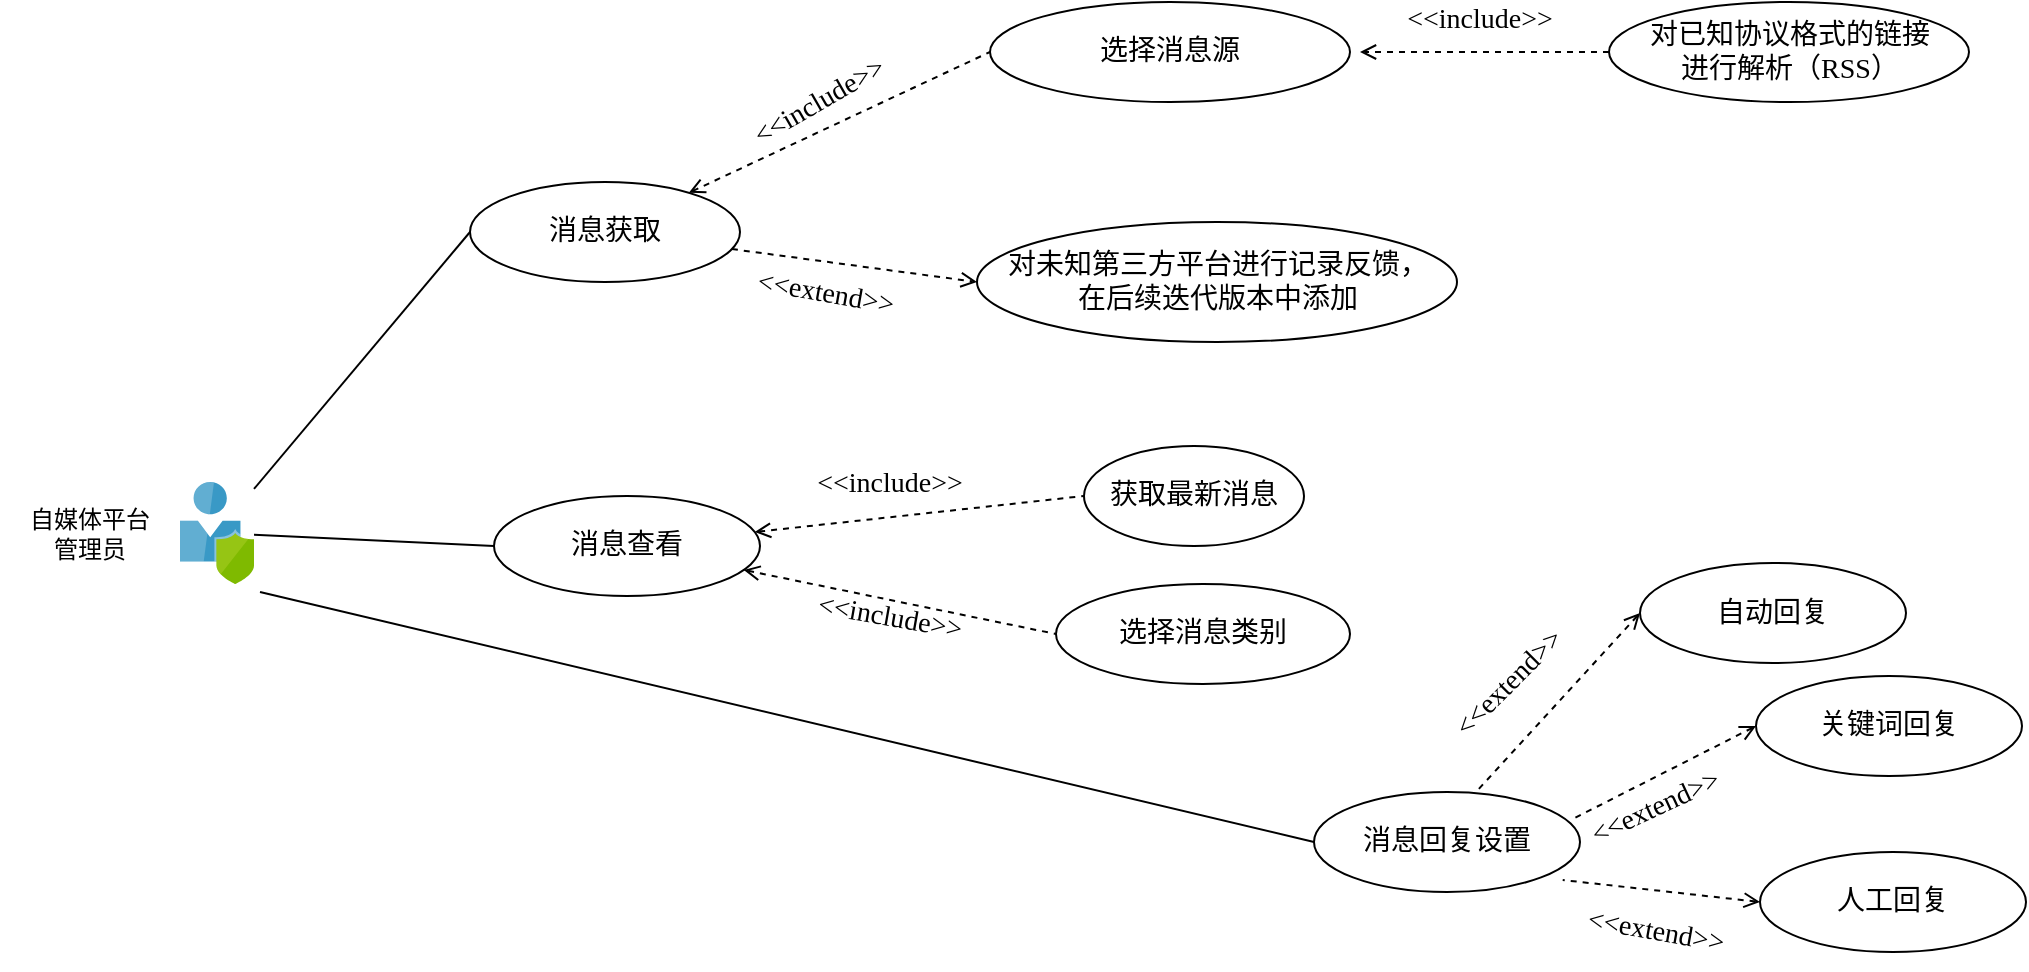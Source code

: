 <mxfile version="12.1.0" type="device" pages="1"><diagram id="kLkyTT4RMx1ix4jsi-1U" name="Page-1"><mxGraphModel dx="978" dy="717" grid="1" gridSize="10" guides="1" tooltips="1" connect="1" arrows="1" fold="1" page="1" pageScale="1" pageWidth="827" pageHeight="1169" math="0" shadow="0"><root><mxCell id="0"/><mxCell id="1" parent="0"/><mxCell id="QQKL-woPsPIZwLh6EOpK-33" style="edgeStyle=none;rounded=0;orthogonalLoop=1;jettySize=auto;html=1;endArrow=none;endFill=0;fontFamily=SF Mono;fontSize=14;entryX=0;entryY=0.5;entryDx=0;entryDy=0;" parent="1" source="QQKL-woPsPIZwLh6EOpK-35" target="QQKL-woPsPIZwLh6EOpK-48" edge="1"><mxGeometry relative="1" as="geometry"><mxPoint x="280" y="425" as="targetPoint"/></mxGeometry></mxCell><mxCell id="QQKL-woPsPIZwLh6EOpK-34" style="edgeStyle=none;rounded=0;orthogonalLoop=1;jettySize=auto;html=1;entryX=0;entryY=0.5;entryDx=0;entryDy=0;startArrow=none;startFill=0;endArrow=none;endFill=0;fontFamily=SF Mono;fontSize=14;" parent="1" source="QQKL-woPsPIZwLh6EOpK-35" target="QQKL-woPsPIZwLh6EOpK-42" edge="1"><mxGeometry relative="1" as="geometry"/></mxCell><mxCell id="QQKL-woPsPIZwLh6EOpK-35" value="" style="aspect=fixed;html=1;points=[];align=center;image;fontSize=12;image=img/lib/mscae/User_Privacy.svg;" parent="1" vertex="1"><mxGeometry x="120" y="315" width="37" height="51" as="geometry"/></mxCell><mxCell id="QQKL-woPsPIZwLh6EOpK-38" value="自媒体平台&lt;br&gt;管理员" style="text;html=1;strokeColor=none;fillColor=none;align=center;verticalAlign=middle;whiteSpace=wrap;rounded=0;fontFamily=SF Mono;fontStyle=0" parent="1" vertex="1"><mxGeometry x="30" y="325.5" width="90" height="30" as="geometry"/></mxCell><mxCell id="QQKL-woPsPIZwLh6EOpK-39" style="edgeStyle=none;rounded=0;orthogonalLoop=1;jettySize=auto;html=1;entryX=0;entryY=0.5;entryDx=0;entryDy=0;dashed=1;startArrow=open;startFill=0;endArrow=none;endFill=0;fontFamily=SF Mono;fontSize=14;" parent="1" source="QQKL-woPsPIZwLh6EOpK-48" target="QQKL-woPsPIZwLh6EOpK-44" edge="1"><mxGeometry relative="1" as="geometry"><mxPoint x="460" y="425" as="sourcePoint"/></mxGeometry></mxCell><mxCell id="QQKL-woPsPIZwLh6EOpK-40" style="edgeStyle=none;rounded=0;orthogonalLoop=1;jettySize=auto;html=1;entryX=0;entryY=0.5;entryDx=0;entryDy=0;dashed=1;startArrow=open;startFill=0;endArrow=none;endFill=0;fontFamily=SF Mono;fontSize=14;" parent="1" source="QQKL-woPsPIZwLh6EOpK-48" target="QQKL-woPsPIZwLh6EOpK-45" edge="1"><mxGeometry relative="1" as="geometry"><mxPoint x="549.259" y="470.5" as="sourcePoint"/></mxGeometry></mxCell><mxCell id="QQKL-woPsPIZwLh6EOpK-42" value="消息获取" style="ellipse;whiteSpace=wrap;html=1;fontFamily=SF Mono;fontSize=14;" parent="1" vertex="1"><mxGeometry x="265" y="165" width="135" height="50" as="geometry"/></mxCell><mxCell id="QQKL-woPsPIZwLh6EOpK-43" value="&amp;lt;&amp;lt;extend&amp;gt;&amp;gt;" style="text;html=1;strokeColor=none;fillColor=none;align=center;verticalAlign=middle;whiteSpace=wrap;rounded=0;fontFamily=SF Mono;fontSize=14;rotation=10;" parent="1" vertex="1"><mxGeometry x="393" y="210.5" width="100" height="20" as="geometry"/></mxCell><mxCell id="QQKL-woPsPIZwLh6EOpK-44" value="获取最新消息" style="ellipse;whiteSpace=wrap;html=1;fontFamily=SF Mono;fontSize=14;" parent="1" vertex="1"><mxGeometry x="572" y="297" width="110" height="50" as="geometry"/></mxCell><mxCell id="QQKL-woPsPIZwLh6EOpK-45" value="选择消息类别" style="ellipse;whiteSpace=wrap;html=1;fontFamily=SF Mono;fontSize=14;" parent="1" vertex="1"><mxGeometry x="558" y="366" width="147" height="50" as="geometry"/></mxCell><mxCell id="QQKL-woPsPIZwLh6EOpK-47" value="&amp;lt;&amp;lt;include&amp;gt;&amp;gt;" style="text;html=1;strokeColor=none;fillColor=none;align=center;verticalAlign=middle;whiteSpace=wrap;rounded=0;fontFamily=SF Mono;fontSize=14;rotation=0;" parent="1" vertex="1"><mxGeometry x="425" y="305.5" width="100" height="20" as="geometry"/></mxCell><mxCell id="QQKL-woPsPIZwLh6EOpK-48" value="消息查看" style="ellipse;whiteSpace=wrap;html=1;fontFamily=SF Mono;fontSize=14;" parent="1" vertex="1"><mxGeometry x="277" y="322" width="133" height="50" as="geometry"/></mxCell><mxCell id="QQKL-woPsPIZwLh6EOpK-50" value="选择消息源" style="ellipse;whiteSpace=wrap;html=1;fontFamily=SF Mono;fontSize=14;" parent="1" vertex="1"><mxGeometry x="525" y="75" width="180" height="50" as="geometry"/></mxCell><mxCell id="QQKL-woPsPIZwLh6EOpK-51" style="edgeStyle=none;rounded=0;orthogonalLoop=1;jettySize=auto;html=1;entryX=0;entryY=0.5;entryDx=0;entryDy=0;dashed=1;startArrow=open;startFill=0;endArrow=none;endFill=0;fontFamily=SF Mono;fontSize=14;" parent="1" source="QQKL-woPsPIZwLh6EOpK-42" target="QQKL-woPsPIZwLh6EOpK-50" edge="1"><mxGeometry relative="1" as="geometry"><mxPoint x="385" y="418.5" as="sourcePoint"/><mxPoint x="510" y="288" as="targetPoint"/></mxGeometry></mxCell><mxCell id="NV9-ts087RgjjQD-AmPv-23" style="edgeStyle=none;rounded=0;orthogonalLoop=1;jettySize=auto;html=1;exitX=0;exitY=0.5;exitDx=0;exitDy=0;dashed=1;startArrow=none;startFill=0;endArrow=open;endFill=0;" parent="1" source="QQKL-woPsPIZwLh6EOpK-52" edge="1"><mxGeometry relative="1" as="geometry"><mxPoint x="710" y="100" as="targetPoint"/></mxGeometry></mxCell><mxCell id="QQKL-woPsPIZwLh6EOpK-52" value="对已知协议格式的链接&lt;br&gt;进行解析（RSS）" style="ellipse;whiteSpace=wrap;html=1;fontFamily=SF Mono;fontSize=14;" parent="1" vertex="1"><mxGeometry x="834.5" y="75" width="180" height="50" as="geometry"/></mxCell><mxCell id="QQKL-woPsPIZwLh6EOpK-54" value="对未知第三方平台进行记录反馈，&lt;br&gt;在后续迭代版本中添加" style="ellipse;whiteSpace=wrap;html=1;fontFamily=SF Mono;fontSize=14;" parent="1" vertex="1"><mxGeometry x="518.5" y="185" width="240" height="60" as="geometry"/></mxCell><mxCell id="QQKL-woPsPIZwLh6EOpK-55" style="edgeStyle=none;rounded=0;orthogonalLoop=1;jettySize=auto;html=1;dashed=1;startArrow=none;startFill=0;endArrow=open;endFill=0;fontFamily=SF Mono;fontSize=14;entryX=0;entryY=0.5;entryDx=0;entryDy=0;" parent="1" source="QQKL-woPsPIZwLh6EOpK-42" target="QQKL-woPsPIZwLh6EOpK-54" edge="1"><mxGeometry relative="1" as="geometry"><mxPoint x="430.603" y="235.206" as="sourcePoint"/><mxPoint x="535" y="215.0" as="targetPoint"/></mxGeometry></mxCell><mxCell id="QQKL-woPsPIZwLh6EOpK-57" value="&amp;lt;&amp;lt;include&amp;gt;&amp;gt;" style="text;html=1;strokeColor=none;fillColor=none;align=center;verticalAlign=middle;whiteSpace=wrap;rounded=0;fontFamily=SF Mono;fontSize=14;rotation=-30;" parent="1" vertex="1"><mxGeometry x="390" y="115" width="100" height="20" as="geometry"/></mxCell><mxCell id="QQKL-woPsPIZwLh6EOpK-58" value="&amp;lt;&amp;lt;include&amp;gt;&amp;gt;" style="text;html=1;strokeColor=none;fillColor=none;align=center;verticalAlign=middle;whiteSpace=wrap;rounded=0;fontFamily=SF Mono;fontSize=14;rotation=0;" parent="1" vertex="1"><mxGeometry x="719.833" y="74" width="100" height="20" as="geometry"/></mxCell><mxCell id="YJgrN-Vo5FL3ECdHIfps-1" value="&amp;lt;&amp;lt;include&amp;gt;&amp;gt;" style="text;html=1;strokeColor=none;fillColor=none;align=center;verticalAlign=middle;whiteSpace=wrap;rounded=0;fontFamily=SF Mono;fontSize=14;rotation=10;" parent="1" vertex="1"><mxGeometry x="425" y="373" width="100" height="20" as="geometry"/></mxCell><mxCell id="NV9-ts087RgjjQD-AmPv-5" style="edgeStyle=none;rounded=0;orthogonalLoop=1;jettySize=auto;html=1;exitX=0;exitY=0.5;exitDx=0;exitDy=0;endArrow=none;endFill=0;startArrow=none;startFill=0;" parent="1" source="NV9-ts087RgjjQD-AmPv-1" edge="1"><mxGeometry relative="1" as="geometry"><mxPoint x="160" y="370" as="targetPoint"/></mxGeometry></mxCell><mxCell id="NV9-ts087RgjjQD-AmPv-1" value="消息回复设置" style="ellipse;whiteSpace=wrap;html=1;fontFamily=SF Mono;fontSize=14;" parent="1" vertex="1"><mxGeometry x="687" y="470" width="133" height="50" as="geometry"/></mxCell><mxCell id="NV9-ts087RgjjQD-AmPv-14" style="edgeStyle=none;rounded=0;orthogonalLoop=1;jettySize=auto;html=1;exitX=0;exitY=0.5;exitDx=0;exitDy=0;dashed=1;startArrow=open;startFill=0;endArrow=none;endFill=0;" parent="1" source="NV9-ts087RgjjQD-AmPv-6" edge="1"><mxGeometry relative="1" as="geometry"><mxPoint x="768" y="470" as="targetPoint"/></mxGeometry></mxCell><mxCell id="NV9-ts087RgjjQD-AmPv-6" value="自动回复" style="ellipse;whiteSpace=wrap;html=1;fontFamily=SF Mono;fontSize=14;" parent="1" vertex="1"><mxGeometry x="850" y="355.5" width="133" height="50" as="geometry"/></mxCell><mxCell id="NV9-ts087RgjjQD-AmPv-25" style="edgeStyle=none;rounded=0;orthogonalLoop=1;jettySize=auto;html=1;exitX=0;exitY=0.5;exitDx=0;exitDy=0;entryX=0.965;entryY=0.28;entryDx=0;entryDy=0;entryPerimeter=0;dashed=1;startArrow=open;startFill=0;endArrow=none;endFill=0;" parent="1" source="NV9-ts087RgjjQD-AmPv-11" target="NV9-ts087RgjjQD-AmPv-1" edge="1"><mxGeometry relative="1" as="geometry"/></mxCell><mxCell id="NV9-ts087RgjjQD-AmPv-11" value="关键词回复" style="ellipse;whiteSpace=wrap;html=1;fontFamily=SF Mono;fontSize=14;" parent="1" vertex="1"><mxGeometry x="908" y="412" width="133" height="50" as="geometry"/></mxCell><mxCell id="NV9-ts087RgjjQD-AmPv-16" style="edgeStyle=none;rounded=0;orthogonalLoop=1;jettySize=auto;html=1;exitX=0;exitY=0.5;exitDx=0;exitDy=0;entryX=0.935;entryY=0.88;entryDx=0;entryDy=0;entryPerimeter=0;dashed=1;startArrow=open;startFill=0;endArrow=none;endFill=0;" parent="1" source="NV9-ts087RgjjQD-AmPv-12" target="NV9-ts087RgjjQD-AmPv-1" edge="1"><mxGeometry relative="1" as="geometry"/></mxCell><mxCell id="NV9-ts087RgjjQD-AmPv-12" value="人工回复" style="ellipse;whiteSpace=wrap;html=1;fontFamily=SF Mono;fontSize=14;" parent="1" vertex="1"><mxGeometry x="910" y="500" width="133" height="50" as="geometry"/></mxCell><mxCell id="NV9-ts087RgjjQD-AmPv-18" value="&amp;lt;&amp;lt;extend&amp;gt;&amp;gt;" style="text;html=1;strokeColor=none;fillColor=none;align=center;verticalAlign=middle;whiteSpace=wrap;rounded=0;fontFamily=SF Mono;fontSize=14;rotation=-45;" parent="1" vertex="1"><mxGeometry x="734.5" y="406" width="100" height="20" as="geometry"/></mxCell><mxCell id="NV9-ts087RgjjQD-AmPv-19" value="&amp;lt;&amp;lt;extend&amp;gt;&amp;gt;" style="text;html=1;strokeColor=none;fillColor=none;align=center;verticalAlign=middle;whiteSpace=wrap;rounded=0;fontFamily=SF Mono;fontSize=14;rotation=10;" parent="1" vertex="1"><mxGeometry x="808" y="530" width="100" height="20" as="geometry"/></mxCell><mxCell id="NV9-ts087RgjjQD-AmPv-21" value="&amp;lt;&amp;lt;extend&amp;gt;&amp;gt;" style="text;html=1;strokeColor=none;fillColor=none;align=center;verticalAlign=middle;whiteSpace=wrap;rounded=0;fontFamily=SF Mono;fontSize=14;rotation=-25;" parent="1" vertex="1"><mxGeometry x="808" y="468" width="100" height="20" as="geometry"/></mxCell></root></mxGraphModel></diagram></mxfile>